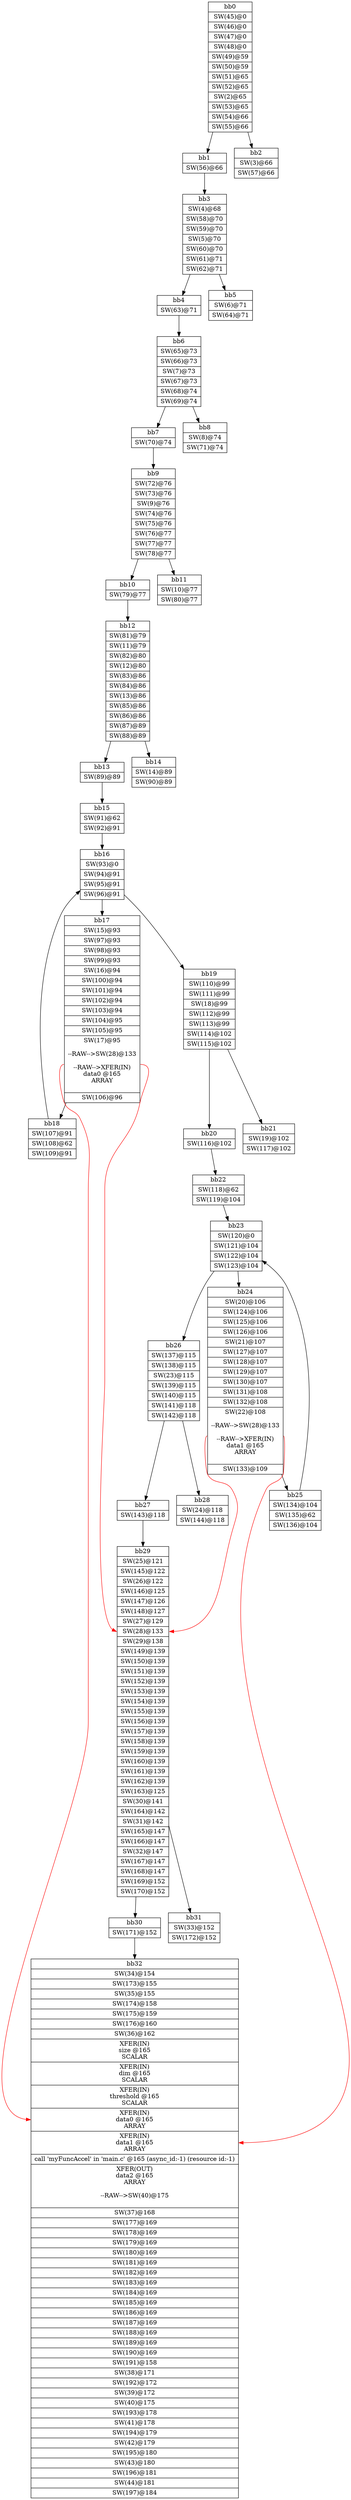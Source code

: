 digraph CDFG {
node [shape=record];
bb0 [shape=record, label = "{bb0|<x0x318f670>SW(45)@0\n|<x0x318f810>SW(46)@0\n|<x0x31980d0>SW(47)@0\n|<x0x3197570>SW(48)@0\n|<x0x31976d0>SW(49)@59\n|<x0x3197830>SW(50)@59\n|<x0x3197990>SW(51)@65\n|<x0x3197ac0>SW(52)@65\n|<x0x264c700>SW(2)@65\n|<x0x3198980>SW(53)@65\n|<x0x31982b0>SW(54)@66\n|<x0x31984b0>SW(55)@66\n}"];
bb1 [shape=record, label = "{bb1|<x0x3198640>SW(56)@66\n}"];
bb2 [shape=record, label = "{bb2|<x0x26674e0>SW(3)@66\n|<x0x3198800>SW(57)@66\n}"];
bb3 [shape=record, label = "{bb3|<x0x318bb40>SW(4)@68\n|<x0x3195b90>SW(58)@70\n|<x0x31953f0>SW(59)@70\n|<x0x318b510>SW(5)@70\n|<x0x3195730>SW(60)@70\n|<x0x3195910>SW(61)@71\n|<x0x3196670>SW(62)@71\n}"];
bb4 [shape=record, label = "{bb4|<x0x3196f80>SW(63)@71\n}"];
bb5 [shape=record, label = "{bb5|<x0x318b840>SW(6)@71\n|<x0x3197120>SW(64)@71\n}"];
bb6 [shape=record, label = "{bb6|<x0x3196110>SW(65)@73\n|<x0x319aa30>SW(66)@73\n|<x0x318b9d0>SW(7)@73\n|<x0x3196940>SW(67)@73\n|<x0x3196b20>SW(68)@74\n|<x0x3196d20>SW(69)@74\n}"];
bb7 [shape=record, label = "{bb7|<x0x3196eb0>SW(70)@74\n}"];
bb8 [shape=record, label = "{bb8|<x0x3189c60>SW(8)@74\n|<x0x319abc0>SW(71)@74\n}"];
bb9 [shape=record, label = "{bb9|<x0x319aee0>SW(72)@76\n|<x0x319b130>SW(73)@76\n|<x0x318afa0>SW(9)@76\n|<x0x3199790>SW(74)@76\n|<x0x3199040>SW(75)@76\n|<x0x3199240>SW(76)@77\n|<x0x3199410>SW(77)@77\n|<x0x31995a0>SW(78)@77\n}"];
bb10 [shape=record, label = "{bb10|<x0x319a0e0>SW(79)@77\n}"];
bb11 [shape=record, label = "{bb11|<x0x3189d60>SW(10)@77\n|<x0x3199980>SW(80)@77\n}"];
bb12 [shape=record, label = "{bb12|<x0x3199ca0>SW(81)@79\n|<x0x3189640>SW(11)@79\n|<x0x3199fe0>SW(82)@80\n|<x0x3189920>SW(12)@80\n|<x0x319a3f0>SW(83)@86\n|<x0x319a5f0>SW(84)@86\n|<x0x318a670>SW(13)@86\n|<x0x319a810>SW(85)@86\n|<x0x319dbc0>SW(86)@86\n|<x0x319d4a0>SW(87)@89\n|<x0x319d670>SW(88)@89\n}"];
bb13 [shape=record, label = "{bb13|<x0x319d800>SW(89)@89\n}"];
bb14 [shape=record, label = "{bb14|<x0x318a860>SW(14)@89\n|<x0x319d9d0>SW(90)@89\n}"];
bb15 [shape=record, label = "{bb15|<x0x319bd80>SW(91)@62\n|<x0x319b5e0>SW(92)@91\n}"];
bb16 [shape=record, label = "{bb16|<x0x319b8f0>SW(93)@0\n|<x0x319baf0>SW(94)@91\n|<x0x319cfd0>SW(95)@91\n|<x0x319d1c0>SW(96)@91\n}"];
bb17 [shape=record, label = "{bb17|<x0x318aac0>SW(15)@93\n|<x0x319d320>SW(97)@93\n|<x0x319c870>SW(98)@93\n|<x0x319cbb0>SW(99)@93\n|<x0x3189f20>SW(16)@94\n|<x0x319cd70>SW(100)@94\n|<x0x31a0480>SW(101)@94\n|<x0x319fcc0>SW(102)@94\n|<x0x319fe80>SW(103)@94\n|<x0x31a0050>SW(104)@95\n|<x0x31a0220>SW(105)@95\n|<x0x318a390>SW(17)@95\n\n--RAW--\>SW(28)@133\n\n--RAW--\>XFER(IN)\ndata0 @165\nARRAY\n\n|<x0x31a0de0>SW(106)@96\n}"];
bb18 [shape=record, label = "{bb18|<x0x31a0690>SW(107)@91\n|<x0x31a08a0>SW(108)@62\n|<x0x31a0bb0>SW(109)@91\n}"];
bb19 [shape=record, label = "{bb19|<x0x31a1690>SW(110)@99\n|<x0x31a0ed0>SW(111)@99\n|<x0x318a4f0>SW(18)@99\n|<x0x31a11f0>SW(112)@99\n|<x0x31a13b0>SW(113)@99\n|<x0x31a15a0>SW(114)@102\n|<x0x31a1860>SW(115)@102\n}"];
bb20 [shape=record, label = "{bb20|<x0x31a1a60>SW(116)@102\n}"];
bb21 [shape=record, label = "{bb21|<x0x318e400>SW(19)@102\n|<x0x31a1c30>SW(117)@102\n}"];
bb22 [shape=record, label = "{bb22|<x0x31a2850>SW(118)@62\n|<x0x31a2250>SW(119)@104\n}"];
bb23 [shape=record, label = "{bb23|<x0x31a2560>SW(120)@0\n|<x0x31a2760>SW(121)@104\n|<x0x31a2ac0>SW(122)@104\n|<x0x31a2c90>SW(123)@104\n}"];
bb24 [shape=record, label = "{bb24|<x0x318e020>SW(20)@106\n|<x0x31a2df0>SW(124)@106\n|<x0x31a2fc0>SW(125)@106\n|<x0x319e680>SW(126)@106\n|<x0x318e260>SW(21)@107\n|<x0x319dec0>SW(127)@107\n|<x0x319e090>SW(128)@107\n|<x0x319e2c0>SW(129)@107\n|<x0x319e480>SW(130)@107\n|<x0x319f000>SW(131)@108\n|<x0x319f910>SW(132)@108\n|<x0x318c550>SW(22)@108\n\n--RAW--\>SW(28)@133\n\n--RAW--\>XFER(IN)\ndata1 @165\nARRAY\n\n|<x0x319fb00>SW(133)@109\n}"];
bb25 [shape=record, label = "{bb25|<x0x319e8f0>SW(134)@104\n|<x0x319eb00>SW(135)@62\n|<x0x319ee10>SW(136)@104\n}"];
bb26 [shape=record, label = "{bb26|<x0x31a5170>SW(137)@115\n|<x0x319f130>SW(138)@115\n|<x0x318bd60>SW(23)@115\n|<x0x319f440>SW(139)@115\n|<x0x319f600>SW(140)@115\n|<x0x319f7f0>SW(141)@118\n|<x0x31a5be0>SW(142)@118\n}"];
bb27 [shape=record, label = "{bb27|<x0x31a5420>SW(143)@118\n}"];
bb28 [shape=record, label = "{bb28|<x0x318bec0>SW(24)@118\n|<x0x31a55f0>SW(144)@118\n}"];
bb29 [shape=record, label = "{bb29|<x0x318c390>SW(25)@121\n|<x0x31a5910>SW(145)@122\n|<x0x318cf60>SW(26)@122\n|<x0x31a6610>SW(146)@125\n|<x0x31a6040>SW(147)@126\n|<x0x31a6260>SW(148)@127\n|<x0x318d870>SW(27)@129\n|<x0x318da60>SW(28)@133\n|<x0x318c960>SW(29)@138\n|<x0x31a6460>SW(149)@139\n|<x0x31a6f20>SW(150)@139\n|<x0x31a67d0>SW(151)@139\n|<x0x31a69d0>SW(152)@139\n|<x0x31a6ba0>SW(153)@139\n|<x0x31a6da0>SW(154)@139\n|<x0x31a7930>SW(155)@139\n|<x0x31a71f0>SW(156)@139\n|<x0x31a73c0>SW(157)@139\n|<x0x31a75c0>SW(158)@139\n|<x0x31a7790>SW(159)@139\n|<x0x31a39e0>SW(160)@139\n|<x0x31a4bb0>SW(161)@139\n|<x0x31a4d80>SW(162)@139\n|<x0x31a4f50>SW(163)@125\n|<x0x318cbd0>SW(30)@141\n|<x0x31a3ae0>SW(164)@142\n|<x0x3190680>SW(31)@142\n|<x0x31a43f0>SW(165)@147\n|<x0x31a4620>SW(166)@147\n|<x0x318d120>SW(32)@147\n|<x0x31a4840>SW(167)@147\n|<x0x31a4a00>SW(168)@147\n|<x0x31a3370>SW(169)@152\n|<x0x31a3540>SW(170)@152\n}"];
bb30 [shape=record, label = "{bb30|<x0x31a3740>SW(171)@152\n}"];
bb31 [shape=record, label = "{bb31|<x0x318d310>SW(33)@152\n|<x0x31a3910>SW(172)@152\n}"];
bb32 [shape=record, label = "{bb32|<x0x318d4c0>SW(34)@154\n|<x0x31a3dd0>SW(173)@155\n|<x0x3190f80>SW(35)@155\n|<x0x31a4110>SW(174)@158\n|<x0x319c0c0>SW(175)@159\n|<x0x319c2e0>SW(176)@160\n|<x0x3190940>SW(36)@162\n|<x0x31aa370>XFER(IN)\nsize @165\nSCALAR\n|<x0x31ab580>XFER(IN)\ndim @165\nSCALAR\n|<x0x31acf40>XFER(IN)\nthreshold @165\nSCALAR\n|<x0x31ad040>XFER(IN)\ndata0 @165\nARRAY\n|<x0x31ad160>XFER(IN)\ndata1 @165\nARRAY\n|<x0x26af4e0>call 'myFuncAccel' in 'main.c' @165 (async_id:-1) (resource id:-1)\n|<x0x31ad280>XFER(OUT)\ndata2 @165\nARRAY\n\n--RAW--\>SW(40)@175\n\n|<x0x3190aa0>SW(37)@168\n|<x0x319c560>SW(177)@169\n|<x0x31a9050>SW(178)@169\n|<x0x31a9960>SW(179)@169\n|<x0x31a8a80>SW(180)@169\n|<x0x31a8c50>SW(181)@169\n|<x0x31a8e50>SW(182)@169\n|<x0x31abab0>SW(183)@169\n|<x0x31a9200>SW(184)@169\n|<x0x31a93c0>SW(185)@169\n|<x0x31a95c0>SW(186)@169\n|<x0x31a9790>SW(187)@169\n|<x0x31ac3f0>SW(188)@169\n|<x0x31abcb0>SW(189)@169\n|<x0x31abe80>SW(190)@169\n|<x0x31ac050>SW(191)@158\n|<x0x3190c50>SW(38)@171\n|<x0x31ac220>SW(192)@172\n|<x0x318f2e0>SW(39)@172\n|<x0x318eaf0>SW(40)@175\n|<x0x31acd00>SW(193)@178\n|<x0x318ece0>SW(41)@178\n|<x0x31ac570>SW(194)@179\n|<x0x318ee90>SW(42)@179\n|<x0x31ac7c0>SW(195)@180\n|<x0x318fc90>SW(43)@180\n|<x0x31ac9c0>SW(196)@181\n|<x0x31905a0>SW(44)@181\n|<x0x31acbc0>SW(197)@184\n}"];
bb0 -> bb1
bb0 -> bb2
bb1 -> bb3
bb3 -> bb4
bb3 -> bb5
bb4 -> bb6
bb6 -> bb7
bb6 -> bb8
bb7 -> bb9
bb9 -> bb10
bb9 -> bb11
bb10 -> bb12
bb12 -> bb13
bb12 -> bb14
bb13 -> bb15
bb15 -> bb16
bb16 -> bb17
bb16 -> bb19
bb17 -> bb18
bb18 -> bb16
bb19 -> bb20
bb19 -> bb21
bb20 -> bb22
bb22 -> bb23
bb23 -> bb24
bb23 -> bb26
bb24 -> bb25
bb25 -> bb23
bb26 -> bb27
bb26 -> bb28
bb27 -> bb29
bb29 -> bb30
bb29 -> bb31
bb30 -> bb32
bb17:x0x318a390 -> bb29:x0x318da60[color=red]
bb17:x0x318a390 -> bb32:x0x31ad040[color=red]
bb24:x0x318c550 -> bb29:x0x318da60[color=red]
bb24:x0x318c550 -> bb32:x0x31ad160[color=red]
}
